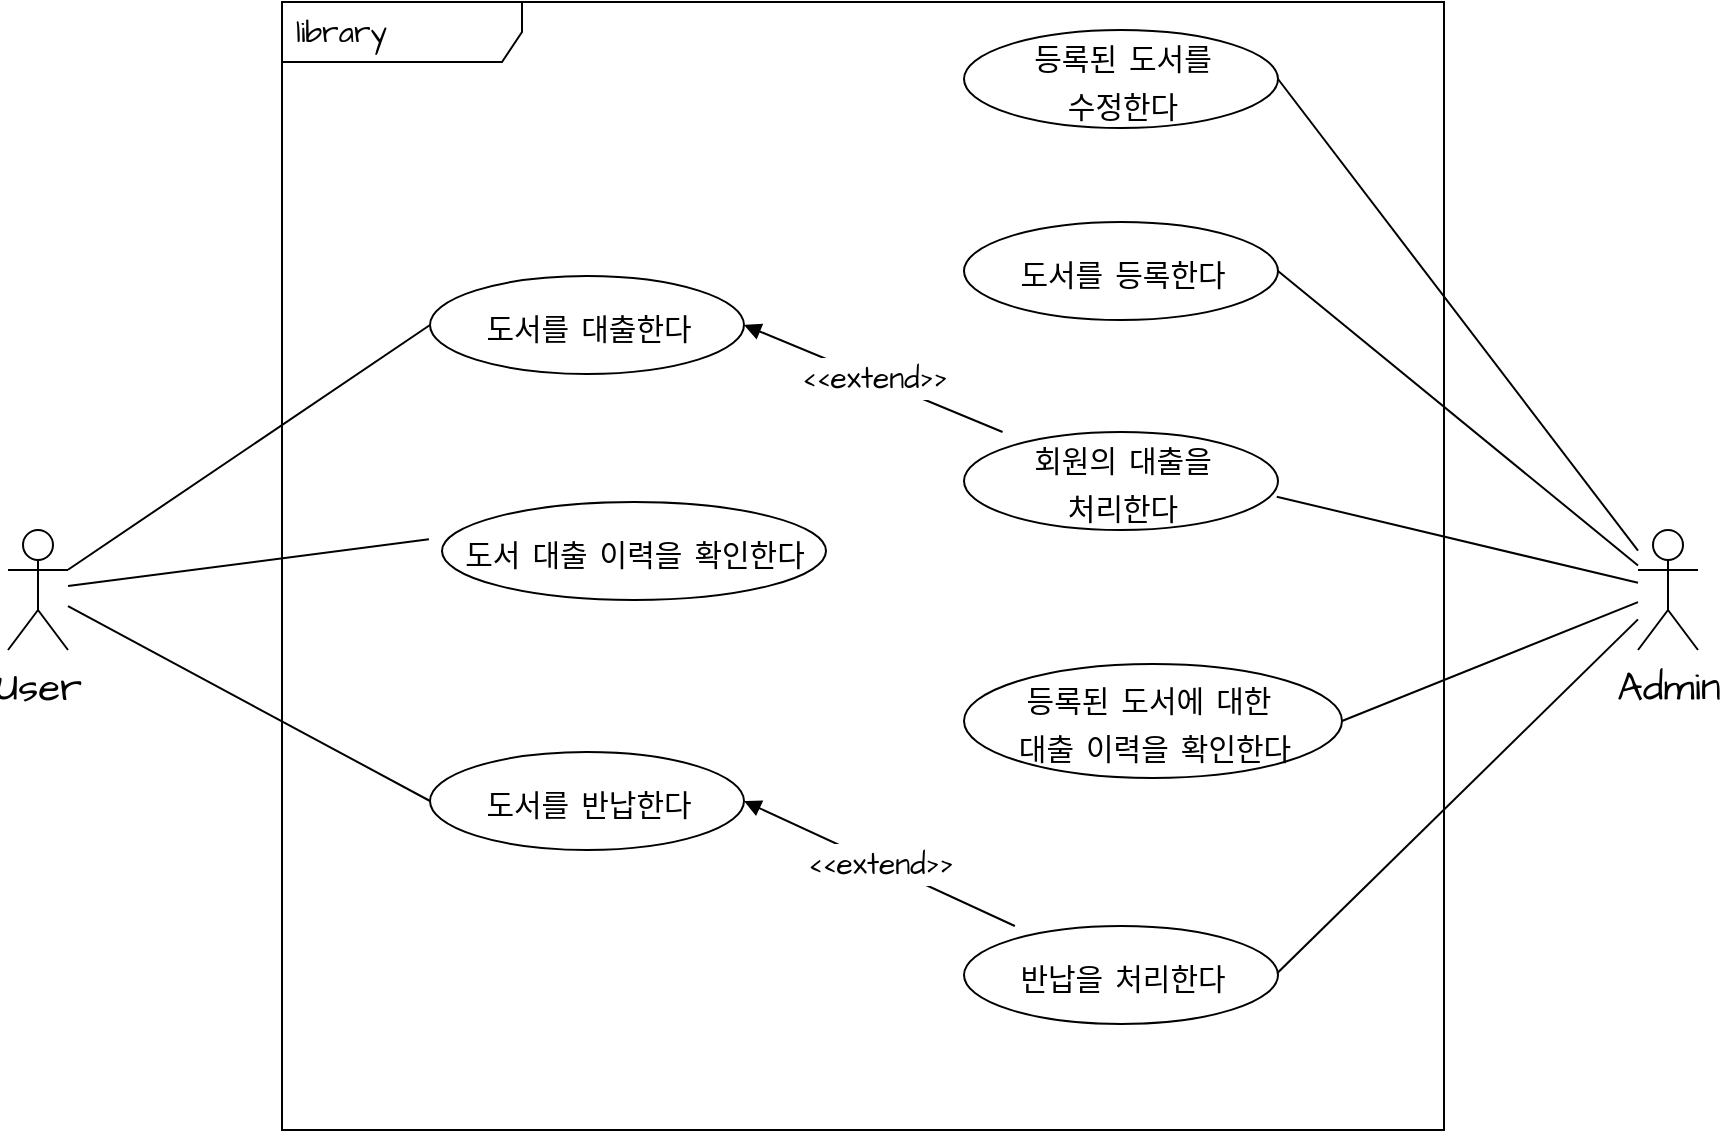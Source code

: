 <mxfile>
    <diagram id="KGcIZAXb2NyEKtvZoSjl" name="Page-1">
        <mxGraphModel dx="1066" dy="1007" grid="0" gridSize="10" guides="1" tooltips="1" connect="1" arrows="1" fold="1" page="0" pageScale="1" pageWidth="850" pageHeight="1100" background="#ffffff" math="0" shadow="0">
            <root>
                <mxCell id="0"/>
                <mxCell id="1" parent="0"/>
                <mxCell id="19" value="library" style="shape=umlFrame;whiteSpace=wrap;html=1;width=120;height=30;boundedLbl=1;verticalAlign=middle;align=left;spacingLeft=5;rounded=1;dashed=0;hachureGap=4;strokeColor=#000000;fontFamily=Architects Daughter;fontSource=https%3A%2F%2Ffonts.googleapis.com%2Fcss%3Ffamily%3DArchitects%2BDaughter;fontSize=15;fontColor=#000000;fillColor=#FFFFFF;" vertex="1" parent="1">
                    <mxGeometry x="250" y="-32" width="581" height="564" as="geometry"/>
                </mxCell>
                <mxCell id="24" style="edgeStyle=none;shape=connector;rounded=1;hachureGap=4;html=1;entryX=0;entryY=0.5;entryDx=0;entryDy=0;labelBackgroundColor=default;strokeColor=#000000;fontFamily=Architects Daughter;fontSource=https%3A%2F%2Ffonts.googleapis.com%2Fcss%3Ffamily%3DArchitects%2BDaughter;fontSize=15;fontColor=#000000;endArrow=none;endFill=0;" edge="1" parent="1" source="2" target="10">
                    <mxGeometry relative="1" as="geometry"/>
                </mxCell>
                <mxCell id="25" style="edgeStyle=none;shape=connector;rounded=1;hachureGap=4;html=1;entryX=0;entryY=0.5;entryDx=0;entryDy=0;labelBackgroundColor=default;strokeColor=#000000;fontFamily=Architects Daughter;fontSource=https%3A%2F%2Ffonts.googleapis.com%2Fcss%3Ffamily%3DArchitects%2BDaughter;fontSize=15;fontColor=#000000;endArrow=none;endFill=0;" edge="1" parent="1" source="2" target="12">
                    <mxGeometry relative="1" as="geometry"/>
                </mxCell>
                <mxCell id="26" style="edgeStyle=none;shape=connector;rounded=1;hachureGap=4;html=1;entryX=-0.034;entryY=0.381;entryDx=0;entryDy=0;entryPerimeter=0;labelBackgroundColor=default;strokeColor=#000000;fontFamily=Architects Daughter;fontSource=https%3A%2F%2Ffonts.googleapis.com%2Fcss%3Ffamily%3DArchitects%2BDaughter;fontSize=15;fontColor=#000000;endArrow=none;endFill=0;" edge="1" parent="1" source="2" target="11">
                    <mxGeometry relative="1" as="geometry"/>
                </mxCell>
                <mxCell id="2" value="&lt;font color=&quot;#000000&quot;&gt;User&lt;/font&gt;" style="shape=umlActor;verticalLabelPosition=bottom;verticalAlign=top;html=1;hachureGap=4;fontFamily=Architects Daughter;fontSource=https%3A%2F%2Ffonts.googleapis.com%2Fcss%3Ffamily%3DArchitects%2BDaughter;fontSize=20;strokeColor=#000000;rounded=1;" vertex="1" parent="1">
                    <mxGeometry x="113" y="232" width="30" height="60" as="geometry"/>
                </mxCell>
                <mxCell id="10" value="&lt;font style=&quot;font-size: 15px;&quot;&gt;도서를 대출한다&lt;/font&gt;" style="shape=ellipse;container=1;horizontal=1;horizontalStack=0;resizeParent=1;resizeParentMax=0;resizeLast=0;html=1;dashed=0;collapsible=0;rounded=1;hachureGap=4;strokeColor=#000000;fontFamily=Architects Daughter;fontSource=https%3A%2F%2Ffonts.googleapis.com%2Fcss%3Ffamily%3DArchitects%2BDaughter;fontSize=20;fontColor=#000000;fillColor=#FFFFFF;" vertex="1" parent="1">
                    <mxGeometry x="324" y="105" width="157" height="49" as="geometry"/>
                </mxCell>
                <mxCell id="11" value="&lt;font style=&quot;font-size: 15px;&quot;&gt;도서 대출 이력을 확인한다&lt;/font&gt;" style="shape=ellipse;container=1;horizontal=1;horizontalStack=0;resizeParent=1;resizeParentMax=0;resizeLast=0;html=1;dashed=0;collapsible=0;rounded=1;hachureGap=4;strokeColor=#000000;fontFamily=Architects Daughter;fontSource=https%3A%2F%2Ffonts.googleapis.com%2Fcss%3Ffamily%3DArchitects%2BDaughter;fontSize=20;fontColor=#000000;fillColor=#FFFFFF;" vertex="1" parent="1">
                    <mxGeometry x="330" y="218" width="192" height="49" as="geometry"/>
                </mxCell>
                <mxCell id="12" value="&lt;font style=&quot;font-size: 15px;&quot;&gt;도서를 반납한다&lt;/font&gt;" style="shape=ellipse;container=1;horizontal=1;horizontalStack=0;resizeParent=1;resizeParentMax=0;resizeLast=0;html=1;dashed=0;collapsible=0;rounded=1;hachureGap=4;strokeColor=#000000;fontFamily=Architects Daughter;fontSource=https%3A%2F%2Ffonts.googleapis.com%2Fcss%3Ffamily%3DArchitects%2BDaughter;fontSize=20;fontColor=#000000;fillColor=#FFFFFF;" vertex="1" parent="1">
                    <mxGeometry x="324" y="343" width="157" height="49" as="geometry"/>
                </mxCell>
                <mxCell id="27" style="edgeStyle=none;shape=connector;rounded=1;hachureGap=4;html=1;entryX=1;entryY=0.5;entryDx=0;entryDy=0;labelBackgroundColor=default;strokeColor=#000000;fontFamily=Architects Daughter;fontSource=https%3A%2F%2Ffonts.googleapis.com%2Fcss%3Ffamily%3DArchitects%2BDaughter;fontSize=15;fontColor=#000000;endArrow=none;endFill=0;" edge="1" parent="1" source="13" target="14">
                    <mxGeometry relative="1" as="geometry"/>
                </mxCell>
                <mxCell id="28" style="edgeStyle=none;shape=connector;rounded=1;hachureGap=4;html=1;entryX=0.996;entryY=0.66;entryDx=0;entryDy=0;entryPerimeter=0;labelBackgroundColor=default;strokeColor=#000000;fontFamily=Architects Daughter;fontSource=https%3A%2F%2Ffonts.googleapis.com%2Fcss%3Ffamily%3DArchitects%2BDaughter;fontSize=15;fontColor=#000000;endArrow=none;endFill=0;" edge="1" parent="1" source="13" target="17">
                    <mxGeometry relative="1" as="geometry"/>
                </mxCell>
                <mxCell id="29" style="edgeStyle=none;shape=connector;rounded=1;hachureGap=4;html=1;entryX=1;entryY=0.5;entryDx=0;entryDy=0;labelBackgroundColor=default;strokeColor=#000000;fontFamily=Architects Daughter;fontSource=https%3A%2F%2Ffonts.googleapis.com%2Fcss%3Ffamily%3DArchitects%2BDaughter;fontSize=15;fontColor=#000000;endArrow=none;endFill=0;" edge="1" parent="1" source="13" target="16">
                    <mxGeometry relative="1" as="geometry"/>
                </mxCell>
                <mxCell id="32" style="edgeStyle=none;shape=connector;rounded=1;hachureGap=4;html=1;entryX=1;entryY=0.5;entryDx=0;entryDy=0;labelBackgroundColor=default;strokeColor=#000000;fontFamily=Architects Daughter;fontSource=https%3A%2F%2Ffonts.googleapis.com%2Fcss%3Ffamily%3DArchitects%2BDaughter;fontSize=15;fontColor=#000000;startArrow=none;startFill=0;endArrow=none;endFill=0;" edge="1" parent="1" source="13" target="15">
                    <mxGeometry relative="1" as="geometry"/>
                </mxCell>
                <mxCell id="33" style="edgeStyle=none;html=1;entryX=0.959;entryY=0.602;entryDx=0;entryDy=0;entryPerimeter=0;strokeColor=#000000;endArrow=none;endFill=0;" edge="1" parent="1" source="13" target="18">
                    <mxGeometry relative="1" as="geometry">
                        <mxPoint x="859" y="346" as="targetPoint"/>
                    </mxGeometry>
                </mxCell>
                <mxCell id="13" value="&lt;font color=&quot;#000000&quot;&gt;Admin&lt;br&gt;&lt;/font&gt;" style="shape=umlActor;verticalLabelPosition=bottom;verticalAlign=top;html=1;hachureGap=4;fontFamily=Architects Daughter;fontSource=https%3A%2F%2Ffonts.googleapis.com%2Fcss%3Ffamily%3DArchitects%2BDaughter;fontSize=20;strokeColor=#000000;rounded=1;" vertex="1" parent="1">
                    <mxGeometry x="928" y="232" width="30" height="60" as="geometry"/>
                </mxCell>
                <mxCell id="14" value="&lt;span style=&quot;font-size: 15px;&quot;&gt;도서를 등록한다&lt;/span&gt;" style="shape=ellipse;container=1;horizontal=1;horizontalStack=0;resizeParent=1;resizeParentMax=0;resizeLast=0;html=1;dashed=0;collapsible=0;rounded=1;hachureGap=4;strokeColor=#000000;fontFamily=Architects Daughter;fontSource=https%3A%2F%2Ffonts.googleapis.com%2Fcss%3Ffamily%3DArchitects%2BDaughter;fontSize=20;fontColor=#000000;fillColor=#FFFFFF;" vertex="1" parent="1">
                    <mxGeometry x="591" y="78" width="157" height="49" as="geometry"/>
                </mxCell>
                <mxCell id="15" value="&lt;span style=&quot;font-size: 15px;&quot;&gt;등록된 도서를&lt;br&gt;수정한다&lt;br&gt;&lt;/span&gt;" style="shape=ellipse;container=1;horizontal=1;horizontalStack=0;resizeParent=1;resizeParentMax=0;resizeLast=0;html=1;dashed=0;collapsible=0;rounded=1;hachureGap=4;strokeColor=#000000;fontFamily=Architects Daughter;fontSource=https%3A%2F%2Ffonts.googleapis.com%2Fcss%3Ffamily%3DArchitects%2BDaughter;fontSize=20;fontColor=#000000;fillColor=#FFFFFF;" vertex="1" parent="1">
                    <mxGeometry x="591" y="-18" width="157" height="49" as="geometry"/>
                </mxCell>
                <mxCell id="16" value="&lt;span style=&quot;font-size: 15px;&quot;&gt;등록된 도서에 대한&amp;nbsp;&lt;br&gt;대출 이력을 확인한다&lt;br&gt;&lt;/span&gt;" style="shape=ellipse;container=1;horizontal=1;horizontalStack=0;resizeParent=1;resizeParentMax=0;resizeLast=0;html=1;dashed=0;collapsible=0;rounded=1;hachureGap=4;strokeColor=#000000;fontFamily=Architects Daughter;fontSource=https%3A%2F%2Ffonts.googleapis.com%2Fcss%3Ffamily%3DArchitects%2BDaughter;fontSize=20;fontColor=#000000;fillColor=#FFFFFF;" vertex="1" parent="1">
                    <mxGeometry x="591" y="299" width="189" height="57" as="geometry"/>
                </mxCell>
                <mxCell id="21" value="&lt;span style=&quot;background-color: rgb(255, 255, 255);&quot;&gt;&amp;lt;&amp;lt;extend&amp;gt;&amp;gt;&lt;/span&gt;" style="edgeStyle=none;rounded=1;hachureGap=4;html=1;entryX=1;entryY=0.5;entryDx=0;entryDy=0;fontFamily=Architects Daughter;fontSource=https%3A%2F%2Ffonts.googleapis.com%2Fcss%3Ffamily%3DArchitects%2BDaughter;fontSize=15;fontColor=#000000;strokeColor=#000000;endArrow=block;endFill=1;" edge="1" parent="1" source="17" target="10">
                    <mxGeometry relative="1" as="geometry"/>
                </mxCell>
                <mxCell id="17" value="&lt;span style=&quot;font-size: 15px;&quot;&gt;회원의 대출을&lt;br&gt;처리한다&lt;br&gt;&lt;/span&gt;" style="shape=ellipse;container=1;horizontal=1;horizontalStack=0;resizeParent=1;resizeParentMax=0;resizeLast=0;html=1;dashed=0;collapsible=0;rounded=1;hachureGap=4;strokeColor=#000000;fontFamily=Architects Daughter;fontSource=https%3A%2F%2Ffonts.googleapis.com%2Fcss%3Ffamily%3DArchitects%2BDaughter;fontSize=20;fontColor=#000000;fillColor=#FFFFFF;" vertex="1" parent="1">
                    <mxGeometry x="591" y="183" width="157" height="49" as="geometry"/>
                </mxCell>
                <mxCell id="30" value="&lt;span style=&quot;background-color: rgb(255, 255, 255);&quot;&gt;&amp;lt;&amp;lt;extend&amp;gt;&amp;gt;&lt;/span&gt;" style="edgeStyle=none;shape=connector;rounded=1;hachureGap=4;html=1;entryX=1;entryY=0.5;entryDx=0;entryDy=0;labelBackgroundColor=default;strokeColor=#000000;fontFamily=Architects Daughter;fontSource=https%3A%2F%2Ffonts.googleapis.com%2Fcss%3Ffamily%3DArchitects%2BDaughter;fontSize=15;fontColor=#000000;endArrow=block;endFill=1;" edge="1" parent="1" source="18" target="12">
                    <mxGeometry relative="1" as="geometry"/>
                </mxCell>
                <mxCell id="18" value="&lt;span style=&quot;font-size: 15px;&quot;&gt;반납을 처리한다&lt;br&gt;&lt;/span&gt;" style="shape=ellipse;container=1;horizontal=1;horizontalStack=0;resizeParent=1;resizeParentMax=0;resizeLast=0;html=1;dashed=0;collapsible=0;rounded=1;hachureGap=4;strokeColor=#000000;fontFamily=Architects Daughter;fontSource=https%3A%2F%2Ffonts.googleapis.com%2Fcss%3Ffamily%3DArchitects%2BDaughter;fontSize=20;fontColor=#000000;fillColor=#FFFFFF;" vertex="1" parent="1">
                    <mxGeometry x="591" y="430" width="157" height="49" as="geometry"/>
                </mxCell>
            </root>
        </mxGraphModel>
    </diagram>
</mxfile>